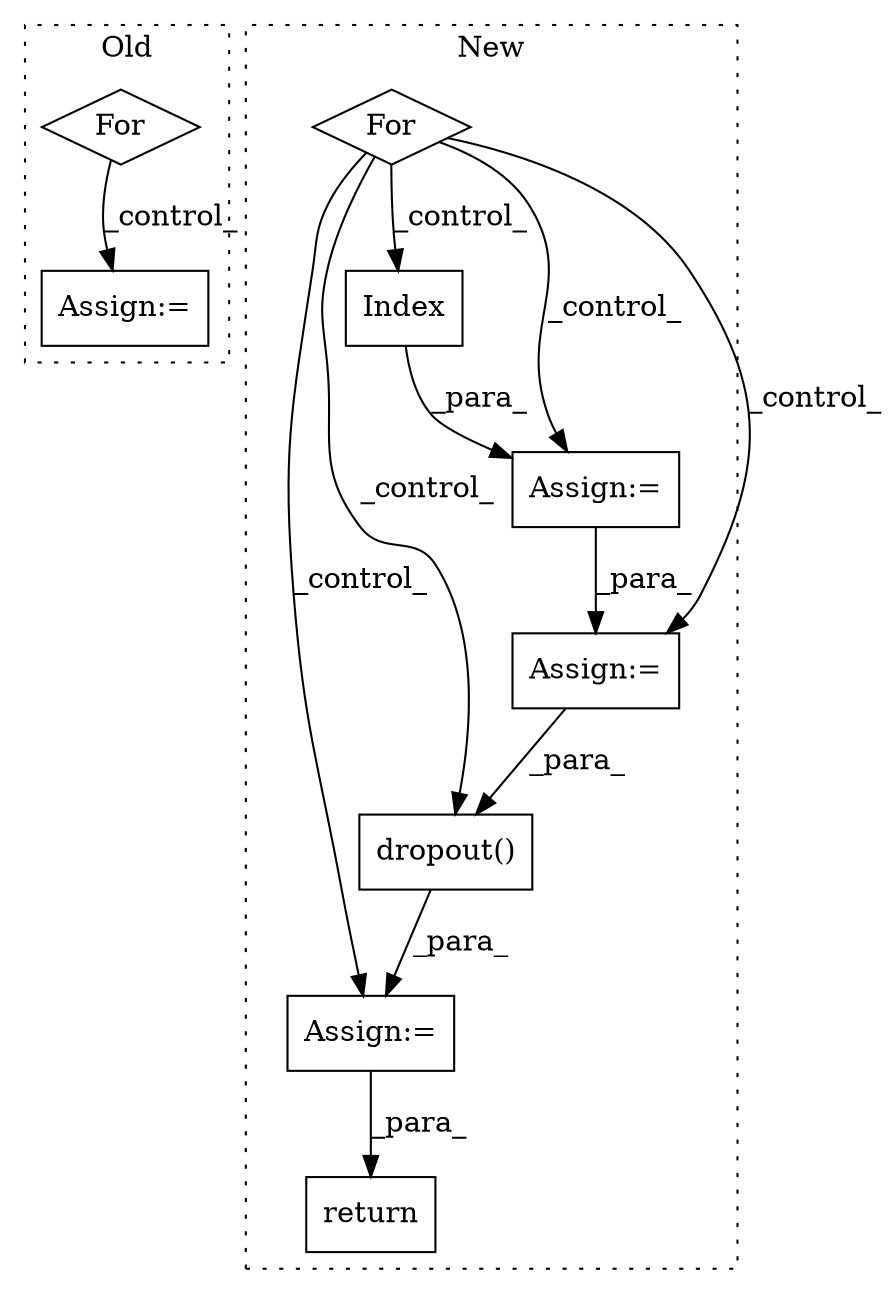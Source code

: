 digraph G {
subgraph cluster0 {
1 [label="For" a="107" s="2546,2577" l="4,14" shape="diamond"];
4 [label="Assign:=" a="68" s="2592" l="3" shape="box"];
label = "Old";
style="dotted";
}
subgraph cluster1 {
2 [label="Index" a="46" s="5483,5550" l="25,1" shape="box"];
3 [label="For" a="107" s="5136,5167" l="4,14" shape="diamond"];
5 [label="Assign:=" a="68" s="5636" l="3" shape="box"];
6 [label="Assign:=" a="68" s="5591" l="3" shape="box"];
7 [label="dropout()" a="75" s="5648,5705" l="13,1" shape="box"];
8 [label="Assign:=" a="68" s="5441" l="3" shape="box"];
9 [label="return" a="93" s="5716" l="7" shape="box"];
label = "New";
style="dotted";
}
1 -> 4 [label="_control_"];
2 -> 8 [label="_para_"];
3 -> 8 [label="_control_"];
3 -> 7 [label="_control_"];
3 -> 5 [label="_control_"];
3 -> 2 [label="_control_"];
3 -> 6 [label="_control_"];
5 -> 9 [label="_para_"];
6 -> 7 [label="_para_"];
7 -> 5 [label="_para_"];
8 -> 6 [label="_para_"];
}